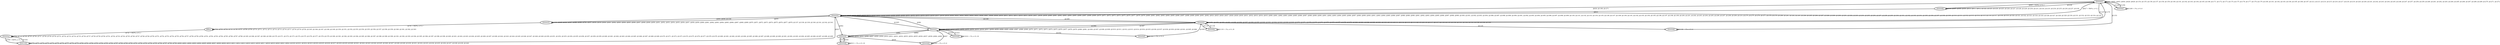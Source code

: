 digraph G {
        node [style=rounded, penwidth=3, fontsize=20, shape=oval];
        "00000003" -> "00000003" [label="@601, @602, @603, @604, @628, @629, @1154, @1155, @1156, @1157, @1158, @1159, @1160, @1161, @1162, @1163, @1164, @1165, @1166, @1171, @1172, @1173, @1174, @1175, @1176, @1177, @1178, @1179, @1180, @1181, @1182, @1183, @1184, @1185, @1186, @1187, @1212, @1213, @1214, @1215, @1216, @1217, @1218, @1219, @1220, @1240, @1241, @1242, @1243, @1244, @1245, @1246, @1247, @1257, @1258, @1259, @1260, @1261, @1262, @1263, @1264, @1265, @1266, @1267, @1268, @1269, @1270, @1271, @1272", color=black,arrowsize=1,style=bold,penwidth=3,fontsize=20];
"00000003" -> "000009db" [label="@605 + 616*n, n=0..1", color=black,arrowsize=1,style=bold,penwidth=3,fontsize=20];
"000009db" -> "000009db" [label="@606, @607, @608, @609, @610, @611, @612, @1222, @1223, @1224, @1225, @1226, @1227, @1228, @1229, @1230, @1231, @1232, @1233, @1234, @1235, @1236, @1237, @1238", color=black,arrowsize=1,style=bold,penwidth=3,fontsize=20];
"000009db" -> "00000004" [label="@613", color=black,arrowsize=1,style=bold,penwidth=3,fontsize=20];
"00000004" -> "00000004" [label="@614, @615, @616, @617, @618, @619, @620, @621, @622, @623, @624, @625, @626, @631, @632, @633, @634, @635, @636, @637, @638, @639, @640, @641, @642, @643, @644, @645, @646, @647, @648, @649, @650, @651, @652, @653, @654, @655, @656, @657, @658, @659, @660, @661, @662, @663, @664, @665, @666, @667, @668, @669, @670, @671, @672, @673, @674, @675, @676, @677, @678, @679, @680, @681, @682, @683, @684, @685, @686, @687, @688, @689, @690, @691, @692, @824, @825, @826, @827, @828, @829, @830, @831, @832, @833, @834, @835, @880, @881, @882, @883, @884, @885, @886, @887, @888, @889, @890, @891, @892, @893, @894, @895, @896, @897, @898, @899, @900, @901, @983, @984, @985, @986, @987, @988, @989, @990, @991, @992, @993, @994, @995, @996, @997, @998, @999, @1000, @1001, @1002, @1003, @1004, @1086, @1087, @1088, @1089, @1090, @1091, @1092, @1093, @1094, @1095, @1096, @1097, @1098, @1099, @1100, @1101, @1102, @1103, @1104, @1105, @1106, @1107, @1189, @1190, @1191, @1192, @1193, @1194, @1195, @1196, @1197, @1198, @1199, @1200, @1201, @1202, @1203, @1204, @1205, @1206, @1207, @1208, @1209, @1210, @1274, @1275, @1276, @1277, @1278, @1279, @1280, @1281, @1282, @1283, @1284, @1285, @1286, @1287, @1288, @1289, @1290, @1291, @1292, @1293, @1294, @1295, @1296, @1297, @1298, @1299, @1300, @1301, @1302, @1303, @1304, @1305, @1306, @1307, @1308, @1309, @1310, @1311, @1312, @1313, @1314, @1315, @1316, @1317, @1318, @1319, @1320, @1321, @1322, @1323, @1324, @1325, @1326, @1327, @1328, @1329, @1330, @1331, @1332, @1333, @1334, @1335", color=black,arrowsize=1,style=bold,penwidth=3,fontsize=20];
"00000004" -> "00000003" [label="@627 + 584*n, n=0..1", color=black,arrowsize=1,style=bold,penwidth=3,fontsize=20];
"00000003" -> "00000004" [label="@630, @1188, @1273", color=black,arrowsize=1,style=bold,penwidth=3,fontsize=20];
"00000004" -> "00000055" [label="@693, @836, @1336", color=black,arrowsize=1,style=bold,penwidth=3,fontsize=20];
"00000055" -> "00000055" [label="@694, @695, @696, @697, @698, @699, @700, @837, @838, @839, @840, @841, @842, @843, @844, @845, @846, @847, @848, @849, @850, @851, @852, @853, @854, @855, @856, @857, @858, @859, @860, @861, @862, @863, @864, @865, @866, @867, @868, @869, @870, @871, @872, @873, @874, @875, @876, @877, @878, @1337, @1338, @1339, @1340, @1341, @1342, @1343", color=black,arrowsize=1,style=bold,penwidth=3,fontsize=20];
"00000055" -> "ffffffaa" [label="@701 + 643*n, n=0..1", color=black,arrowsize=1,style=bold,penwidth=3,fontsize=20];
"ffffffaa" -> "ffffffaa" [label="@702, @703, @704, @705, @706, @707, @708, @709, @710, @711, @712, @713, @714, @715, @716, @717, @718, @719, @720, @1345, @1346, @1347, @1348, @1349, @1350, @1351, @1352, @1353, @1354, @1355, @1356, @1357, @1358, @1359, @1360, @1361, @1362, @1363", color=black,arrowsize=1,style=bold,penwidth=3,fontsize=20];
"ffffffaa" -> "000000aa" [label="@721 + 643*n, n=0..1", color=black,arrowsize=1,style=bold,penwidth=3,fontsize=20];
"000000aa" -> "000000aa" [label="@722, @723, @724, @725, @726, @727, @728, @729, @730, @731, @732, @733, @734, @735, @736, @737, @738, @739, @740, @741, @742, @743, @744, @745, @746, @747, @748, @749, @750, @751, @752, @753, @754, @755, @756, @757, @758, @759, @760, @761, @762, @763, @764, @765, @766, @767, @768, @1365, @1366, @1367, @1368, @1369, @1370, @1371, @1372, @1373, @1374, @1375, @1376, @1377, @1378, @1379, @1380, @1381, @1382, @1383, @1384, @1385, @1386, @1387, @1388, @1389, @1390, @1391, @1392, @1393, @1394, @1395, @1396, @1397, @1398, @1399, @1400, @1401, @1402, @1403, @1404, @1405, @1406, @1407, @1408, @1442, @1443, @1444, @1445, @1446, @1447, @1448, @1449, @1450, @1451, @1452, @1453, @1454, @1455, @1456, @1457, @1458, @1459, @1460, @1461, @1462, @1463, @1464, @1465, @1466, @1467, @1468, @1469, @1470, @1471, @1472, @1473, @1474, @1475, @1476, @1477, @1478, @1479, @1480, @1481, @1482, @1483, @1484, @1485, @1486, @1487, @1488, @1489, @1490, @1491, @1492, @1493, @1494, @1495, @1496, @1497, @1498, @1499", color=black,arrowsize=1,style=bold,penwidth=3,fontsize=20];
"000000aa" -> "00001000" [label="@769 + 640*n, n=0..1", color=black,arrowsize=1,style=bold,penwidth=3,fontsize=20];
"00001000" -> "00001000" [label="@770, @771, @772, @773, @774, @775, @776, @777, @778, @779, @780, @781, @782, @783, @784, @785, @786, @787, @788, @789, @790, @791, @792, @793, @794, @795, @796, @797, @798, @799, @800, @801, @802, @803, @804, @805, @806, @807, @808, @809, @810, @811, @812, @813, @814, @815, @816, @817, @818, @819, @820, @821, @822, @1410, @1411, @1412, @1413, @1414, @1415, @1416, @1417, @1418, @1419, @1420, @1421, @1422, @1423, @1424, @1425, @1426, @1427, @1428, @1429, @1430, @1431, @1432, @1433, @1434, @1435, @1436, @1437, @1438, @1439, @1440", color=black,arrowsize=1,style=bold,penwidth=3,fontsize=20];
"00001000" -> "00000004" [label="@823", color=black,arrowsize=1,style=bold,penwidth=3,fontsize=20];
"00000055" -> "00000004" [label="@879", color=black,arrowsize=1,style=bold,penwidth=3,fontsize=20];
"00000004" -> "00000000" [label="@902", color=black,arrowsize=1,style=bold,penwidth=3,fontsize=20];
"00000000" -> "00000000" [label="@903, @904, @905, @906, @907, @908, @909, @910, @911, @931, @932, @933, @934, @935, @936, @937, @938, @962, @963", color=black,arrowsize=1,style=bold,penwidth=3,fontsize=20];
"00000000" -> "000009d8" [label="@912", color=black,arrowsize=1,style=bold,penwidth=3,fontsize=20];
"000009d8" -> "000009d8" [label="@913 + 1*n, n=0..16", color=black,arrowsize=1,style=bold,penwidth=3,fontsize=20];
"000009d8" -> "00000000" [label="@930", color=black,arrowsize=1,style=bold,penwidth=3,fontsize=20];
"00000000" -> "000009d4" [label="@939", color=black,arrowsize=1,style=bold,penwidth=3,fontsize=20];
"000009d4" -> "000009d4" [label="@940 + 1*n, n=0..6", color=black,arrowsize=1,style=bold,penwidth=3,fontsize=20];
"000009d4" -> "00000001" [label="@947", color=black,arrowsize=1,style=bold,penwidth=3,fontsize=20];
"00000001" -> "00000001" [label="@948, @949, @950, @951, @952, @953, @954, @955, @956, @957, @958, @959, @960, @965, @966, @967, @968, @969, @970, @971, @972, @973, @974, @975, @976, @977, @978, @979, @980, @981, @1006, @1007, @1008, @1009, @1010, @1011, @1012, @1013, @1014, @1034, @1035, @1036, @1037, @1038, @1039, @1040, @1041, @1065, @1066", color=black,arrowsize=1,style=bold,penwidth=3,fontsize=20];
"00000001" -> "00000000" [label="@961", color=black,arrowsize=1,style=bold,penwidth=3,fontsize=20];
"00000000" -> "00000001" [label="@964", color=black,arrowsize=1,style=bold,penwidth=3,fontsize=20];
"00000001" -> "00000004" [label="@982", color=black,arrowsize=1,style=bold,penwidth=3,fontsize=20];
"00000004" -> "00000001" [label="@1005", color=black,arrowsize=1,style=bold,penwidth=3,fontsize=20];
"00000001" -> "000009d9" [label="@1015", color=black,arrowsize=1,style=bold,penwidth=3,fontsize=20];
"000009d9" -> "000009d9" [label="@1016 + 1*n, n=0..16", color=black,arrowsize=1,style=bold,penwidth=3,fontsize=20];
"000009d9" -> "00000001" [label="@1033", color=black,arrowsize=1,style=bold,penwidth=3,fontsize=20];
"00000001" -> "000009d5" [label="@1042", color=black,arrowsize=1,style=bold,penwidth=3,fontsize=20];
"000009d5" -> "000009d5" [label="@1043 + 1*n, n=0..6", color=black,arrowsize=1,style=bold,penwidth=3,fontsize=20];
"000009d5" -> "00000002" [label="@1050", color=black,arrowsize=1,style=bold,penwidth=3,fontsize=20];
"00000002" -> "00000002" [label="@1051, @1052, @1053, @1054, @1055, @1056, @1057, @1058, @1059, @1060, @1061, @1062, @1063, @1068, @1069, @1070, @1071, @1072, @1073, @1074, @1075, @1076, @1077, @1078, @1079, @1080, @1081, @1082, @1083, @1084, @1109, @1110, @1111, @1112, @1113, @1114, @1115, @1116, @1117, @1137, @1138, @1139, @1140, @1141, @1142, @1143, @1144, @1168, @1169", color=black,arrowsize=1,style=bold,penwidth=3,fontsize=20];
"00000002" -> "00000001" [label="@1064", color=black,arrowsize=1,style=bold,penwidth=3,fontsize=20];
"00000001" -> "00000002" [label="@1067", color=black,arrowsize=1,style=bold,penwidth=3,fontsize=20];
"00000002" -> "00000004" [label="@1085", color=black,arrowsize=1,style=bold,penwidth=3,fontsize=20];
"00000004" -> "00000002" [label="@1108", color=black,arrowsize=1,style=bold,penwidth=3,fontsize=20];
"00000002" -> "000009da" [label="@1118", color=black,arrowsize=1,style=bold,penwidth=3,fontsize=20];
"000009da" -> "000009da" [label="@1119 + 1*n, n=0..16", color=black,arrowsize=1,style=bold,penwidth=3,fontsize=20];
"000009da" -> "00000002" [label="@1136", color=black,arrowsize=1,style=bold,penwidth=3,fontsize=20];
"00000002" -> "000009d6" [label="@1145", color=black,arrowsize=1,style=bold,penwidth=3,fontsize=20];
"000009d6" -> "000009d6" [label="@1146 + 1*n, n=0..6", color=black,arrowsize=1,style=bold,penwidth=3,fontsize=20];
"000009d6" -> "00000003" [label="@1153", color=black,arrowsize=1,style=bold,penwidth=3,fontsize=20];
"00000003" -> "00000002" [label="@1167", color=black,arrowsize=1,style=bold,penwidth=3,fontsize=20];
"00000002" -> "00000003" [label="@1170", color=black,arrowsize=1,style=bold,penwidth=3,fontsize=20];
"000009db" -> "00000003" [label="@1239", color=black,arrowsize=1,style=bold,penwidth=3,fontsize=20];
"00000003" -> "000009d7" [label="@1248", color=black,arrowsize=1,style=bold,penwidth=3,fontsize=20];
"000009d7" -> "000009d7" [label="@1249 + 1*n, n=0..6", color=black,arrowsize=1,style=bold,penwidth=3,fontsize=20];
"000009d7" -> "00000003" [label="@1256", color=black,arrowsize=1,style=bold,penwidth=3,fontsize=20];
"00001000" -> "000000aa" [label="@1441", color=black,arrowsize=1,style=bold,penwidth=3,fontsize=20];
}
